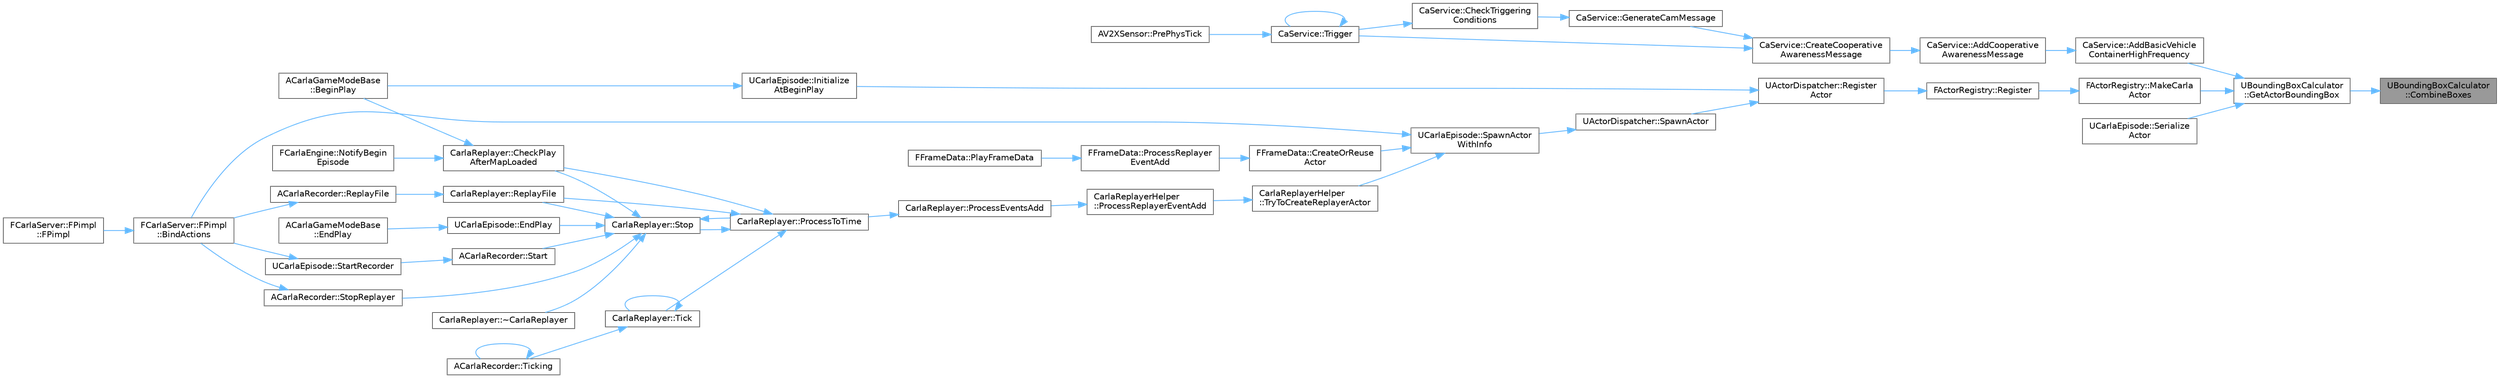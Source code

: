 digraph "UBoundingBoxCalculator::CombineBoxes"
{
 // INTERACTIVE_SVG=YES
 // LATEX_PDF_SIZE
  bgcolor="transparent";
  edge [fontname=Helvetica,fontsize=10,labelfontname=Helvetica,labelfontsize=10];
  node [fontname=Helvetica,fontsize=10,shape=box,height=0.2,width=0.4];
  rankdir="RL";
  Node1 [id="Node000001",label="UBoundingBoxCalculator\l::CombineBoxes",height=0.2,width=0.4,color="gray40", fillcolor="grey60", style="filled", fontcolor="black",tooltip=" "];
  Node1 -> Node2 [id="edge1_Node000001_Node000002",dir="back",color="steelblue1",style="solid",tooltip=" "];
  Node2 [id="Node000002",label="UBoundingBoxCalculator\l::GetActorBoundingBox",height=0.2,width=0.4,color="grey40", fillcolor="white", style="filled",URL="$df/d02/classUBoundingBoxCalculator.html#af7bad4e6896754f731f278a20ab7cbff",tooltip="Compute the bounding box of the given Carla actor."];
  Node2 -> Node3 [id="edge2_Node000002_Node000003",dir="back",color="steelblue1",style="solid",tooltip=" "];
  Node3 [id="Node000003",label="CaService::AddBasicVehicle\lContainerHighFrequency",height=0.2,width=0.4,color="grey40", fillcolor="white", style="filled",URL="$dc/d72/classCaService.html#aada5a11db167140445dd085b2f40a43a",tooltip=" "];
  Node3 -> Node4 [id="edge3_Node000003_Node000004",dir="back",color="steelblue1",style="solid",tooltip=" "];
  Node4 [id="Node000004",label="CaService::AddCooperative\lAwarenessMessage",height=0.2,width=0.4,color="grey40", fillcolor="white", style="filled",URL="$dc/d72/classCaService.html#af78a02cbfa27133b4682c7f99c3ed09e",tooltip=" "];
  Node4 -> Node5 [id="edge4_Node000004_Node000005",dir="back",color="steelblue1",style="solid",tooltip=" "];
  Node5 [id="Node000005",label="CaService::CreateCooperative\lAwarenessMessage",height=0.2,width=0.4,color="grey40", fillcolor="white", style="filled",URL="$dc/d72/classCaService.html#aeed10735fdfabc90def5dc5459636d57",tooltip=" "];
  Node5 -> Node6 [id="edge5_Node000005_Node000006",dir="back",color="steelblue1",style="solid",tooltip=" "];
  Node6 [id="Node000006",label="CaService::GenerateCamMessage",height=0.2,width=0.4,color="grey40", fillcolor="white", style="filled",URL="$dc/d72/classCaService.html#ac516ff7495bc32f142607fa3c18feb3e",tooltip=" "];
  Node6 -> Node7 [id="edge6_Node000006_Node000007",dir="back",color="steelblue1",style="solid",tooltip=" "];
  Node7 [id="Node000007",label="CaService::CheckTriggering\lConditions",height=0.2,width=0.4,color="grey40", fillcolor="white", style="filled",URL="$dc/d72/classCaService.html#af0c9631cf58c85f850d00d94180432c0",tooltip=" "];
  Node7 -> Node8 [id="edge7_Node000007_Node000008",dir="back",color="steelblue1",style="solid",tooltip=" "];
  Node8 [id="Node000008",label="CaService::Trigger",height=0.2,width=0.4,color="grey40", fillcolor="white", style="filled",URL="$dc/d72/classCaService.html#a3abeb3a2b3ed63c68a902475f3909b51",tooltip=" "];
  Node8 -> Node9 [id="edge8_Node000008_Node000009",dir="back",color="steelblue1",style="solid",tooltip=" "];
  Node9 [id="Node000009",label="AV2XSensor::PrePhysTick",height=0.2,width=0.4,color="grey40", fillcolor="white", style="filled",URL="$d3/dd4/classAV2XSensor.html#a48e67673a93165d20a70c95c44d9bb5b",tooltip=" "];
  Node8 -> Node8 [id="edge9_Node000008_Node000008",dir="back",color="steelblue1",style="solid",tooltip=" "];
  Node5 -> Node8 [id="edge10_Node000005_Node000008",dir="back",color="steelblue1",style="solid",tooltip=" "];
  Node2 -> Node10 [id="edge11_Node000002_Node000010",dir="back",color="steelblue1",style="solid",tooltip=" "];
  Node10 [id="Node000010",label="FActorRegistry::MakeCarla\lActor",height=0.2,width=0.4,color="grey40", fillcolor="white", style="filled",URL="$df/db5/classFActorRegistry.html#a225b72e853e82cfa99ae57ce596b8d76",tooltip=" "];
  Node10 -> Node11 [id="edge12_Node000010_Node000011",dir="back",color="steelblue1",style="solid",tooltip=" "];
  Node11 [id="Node000011",label="FActorRegistry::Register",height=0.2,width=0.4,color="grey40", fillcolor="white", style="filled",URL="$df/db5/classFActorRegistry.html#a6bd1983faa1a28db04d21cdd7fd49d2e",tooltip="Register the Actor in the database."];
  Node11 -> Node12 [id="edge13_Node000011_Node000012",dir="back",color="steelblue1",style="solid",tooltip=" "];
  Node12 [id="Node000012",label="UActorDispatcher::Register\lActor",height=0.2,width=0.4,color="grey40", fillcolor="white", style="filled",URL="$d7/d90/classUActorDispatcher.html#a709f954e759fc202b64ef129c83ad77c",tooltip="Register an actor that was not created using \"SpawnActor\" function but that should be kept in the reg..."];
  Node12 -> Node13 [id="edge14_Node000012_Node000013",dir="back",color="steelblue1",style="solid",tooltip=" "];
  Node13 [id="Node000013",label="UCarlaEpisode::Initialize\lAtBeginPlay",height=0.2,width=0.4,color="grey40", fillcolor="white", style="filled",URL="$dc/d84/classUCarlaEpisode.html#aa93ee8963c92ced93541166de457f5ff",tooltip=" "];
  Node13 -> Node14 [id="edge15_Node000013_Node000014",dir="back",color="steelblue1",style="solid",tooltip=" "];
  Node14 [id="Node000014",label="ACarlaGameModeBase\l::BeginPlay",height=0.2,width=0.4,color="grey40", fillcolor="white", style="filled",URL="$db/de5/classACarlaGameModeBase.html#a3909b055b351f69d7ad1e39a42e72e3d",tooltip=" "];
  Node12 -> Node15 [id="edge16_Node000012_Node000015",dir="back",color="steelblue1",style="solid",tooltip=" "];
  Node15 [id="Node000015",label="UActorDispatcher::SpawnActor",height=0.2,width=0.4,color="grey40", fillcolor="white", style="filled",URL="$d7/d90/classUActorDispatcher.html#aaeca5eeded6c2f193a445df02af113bd",tooltip="Spawns an actor based on ActorDescription at Transform."];
  Node15 -> Node16 [id="edge17_Node000015_Node000016",dir="back",color="steelblue1",style="solid",tooltip=" "];
  Node16 [id="Node000016",label="UCarlaEpisode::SpawnActor\lWithInfo",height=0.2,width=0.4,color="grey40", fillcolor="white", style="filled",URL="$dc/d84/classUCarlaEpisode.html#a84b234957cb3f3f24d3780d420410068",tooltip="Spawns an actor based on ActorDescription at Transform."];
  Node16 -> Node17 [id="edge18_Node000016_Node000017",dir="back",color="steelblue1",style="solid",tooltip=" "];
  Node17 [id="Node000017",label="FCarlaServer::FPimpl\l::BindActions",height=0.2,width=0.4,color="grey40", fillcolor="white", style="filled",URL="$d7/d97/classFCarlaServer_1_1FPimpl.html#a675a6b572112a21e8bc011dddfd0de86",tooltip=" "];
  Node17 -> Node18 [id="edge19_Node000017_Node000018",dir="back",color="steelblue1",style="solid",tooltip=" "];
  Node18 [id="Node000018",label="FCarlaServer::FPimpl\l::FPimpl",height=0.2,width=0.4,color="grey40", fillcolor="white", style="filled",URL="$d7/d97/classFCarlaServer_1_1FPimpl.html#ab9ff29fc81bd2f9a14677941c7f7b62d",tooltip=" "];
  Node16 -> Node19 [id="edge20_Node000016_Node000019",dir="back",color="steelblue1",style="solid",tooltip=" "];
  Node19 [id="Node000019",label="FFrameData::CreateOrReuse\lActor",height=0.2,width=0.4,color="grey40", fillcolor="white", style="filled",URL="$de/db4/classFFrameData.html#a1a36eaa480c6a680c42ad3a4af5452e9",tooltip=" "];
  Node19 -> Node20 [id="edge21_Node000019_Node000020",dir="back",color="steelblue1",style="solid",tooltip=" "];
  Node20 [id="Node000020",label="FFrameData::ProcessReplayer\lEventAdd",height=0.2,width=0.4,color="grey40", fillcolor="white", style="filled",URL="$de/db4/classFFrameData.html#acb9dd2fef7b2779243ef04116465155d",tooltip=" "];
  Node20 -> Node21 [id="edge22_Node000020_Node000021",dir="back",color="steelblue1",style="solid",tooltip=" "];
  Node21 [id="Node000021",label="FFrameData::PlayFrameData",height=0.2,width=0.4,color="grey40", fillcolor="white", style="filled",URL="$de/db4/classFFrameData.html#aa23cccda1659af6f10264e73a73c1e27",tooltip=" "];
  Node16 -> Node22 [id="edge23_Node000016_Node000022",dir="back",color="steelblue1",style="solid",tooltip=" "];
  Node22 [id="Node000022",label="CarlaReplayerHelper\l::TryToCreateReplayerActor",height=0.2,width=0.4,color="grey40", fillcolor="white", style="filled",URL="$d8/d27/classCarlaReplayerHelper.html#a12b09e8ccf752714a3114f9858c274e7",tooltip=" "];
  Node22 -> Node23 [id="edge24_Node000022_Node000023",dir="back",color="steelblue1",style="solid",tooltip=" "];
  Node23 [id="Node000023",label="CarlaReplayerHelper\l::ProcessReplayerEventAdd",height=0.2,width=0.4,color="grey40", fillcolor="white", style="filled",URL="$d8/d27/classCarlaReplayerHelper.html#ad2578fb20f971e6e27bd1895d8884e6d",tooltip=" "];
  Node23 -> Node24 [id="edge25_Node000023_Node000024",dir="back",color="steelblue1",style="solid",tooltip=" "];
  Node24 [id="Node000024",label="CarlaReplayer::ProcessEventsAdd",height=0.2,width=0.4,color="grey40", fillcolor="white", style="filled",URL="$dc/dc6/classCarlaReplayer.html#a929a7a4c79086339485caba9f6562c8e",tooltip=" "];
  Node24 -> Node25 [id="edge26_Node000024_Node000025",dir="back",color="steelblue1",style="solid",tooltip=" "];
  Node25 [id="Node000025",label="CarlaReplayer::ProcessToTime",height=0.2,width=0.4,color="grey40", fillcolor="white", style="filled",URL="$dc/dc6/classCarlaReplayer.html#ae0a5643d88257bdceb9e12d5c33194cb",tooltip=" "];
  Node25 -> Node26 [id="edge27_Node000025_Node000026",dir="back",color="steelblue1",style="solid",tooltip=" "];
  Node26 [id="Node000026",label="CarlaReplayer::CheckPlay\lAfterMapLoaded",height=0.2,width=0.4,color="grey40", fillcolor="white", style="filled",URL="$dc/dc6/classCarlaReplayer.html#ac70d3dbe1f79ffd25a695ec3bd2485e6",tooltip=" "];
  Node26 -> Node14 [id="edge28_Node000026_Node000014",dir="back",color="steelblue1",style="solid",tooltip=" "];
  Node26 -> Node27 [id="edge29_Node000026_Node000027",dir="back",color="steelblue1",style="solid",tooltip=" "];
  Node27 [id="Node000027",label="FCarlaEngine::NotifyBegin\lEpisode",height=0.2,width=0.4,color="grey40", fillcolor="white", style="filled",URL="$dc/d49/classFCarlaEngine.html#ab4c918e4d4855a26ab57c4bb79ad4645",tooltip=" "];
  Node25 -> Node28 [id="edge30_Node000025_Node000028",dir="back",color="steelblue1",style="solid",tooltip=" "];
  Node28 [id="Node000028",label="CarlaReplayer::ReplayFile",height=0.2,width=0.4,color="grey40", fillcolor="white", style="filled",URL="$dc/dc6/classCarlaReplayer.html#a480fd94fedc2367d7f7f58f17f3cd5a4",tooltip=" "];
  Node28 -> Node29 [id="edge31_Node000028_Node000029",dir="back",color="steelblue1",style="solid",tooltip=" "];
  Node29 [id="Node000029",label="ACarlaRecorder::ReplayFile",height=0.2,width=0.4,color="grey40", fillcolor="white", style="filled",URL="$dd/db9/classACarlaRecorder.html#a5dc891241c275eedcf6b1f189751520b",tooltip=" "];
  Node29 -> Node17 [id="edge32_Node000029_Node000017",dir="back",color="steelblue1",style="solid",tooltip=" "];
  Node25 -> Node30 [id="edge33_Node000025_Node000030",dir="back",color="steelblue1",style="solid",tooltip=" "];
  Node30 [id="Node000030",label="CarlaReplayer::Stop",height=0.2,width=0.4,color="grey40", fillcolor="white", style="filled",URL="$dc/dc6/classCarlaReplayer.html#af627917f2c95135fb11b59af4f65dbf7",tooltip=" "];
  Node30 -> Node26 [id="edge34_Node000030_Node000026",dir="back",color="steelblue1",style="solid",tooltip=" "];
  Node30 -> Node31 [id="edge35_Node000030_Node000031",dir="back",color="steelblue1",style="solid",tooltip=" "];
  Node31 [id="Node000031",label="UCarlaEpisode::EndPlay",height=0.2,width=0.4,color="grey40", fillcolor="white", style="filled",URL="$dc/d84/classUCarlaEpisode.html#a04380aa760fc6891f1c51cdbe7ddb856",tooltip=" "];
  Node31 -> Node32 [id="edge36_Node000031_Node000032",dir="back",color="steelblue1",style="solid",tooltip=" "];
  Node32 [id="Node000032",label="ACarlaGameModeBase\l::EndPlay",height=0.2,width=0.4,color="grey40", fillcolor="white", style="filled",URL="$db/de5/classACarlaGameModeBase.html#a8e61df047eac428453a627a6de9ace75",tooltip=" "];
  Node30 -> Node25 [id="edge37_Node000030_Node000025",dir="back",color="steelblue1",style="solid",tooltip=" "];
  Node30 -> Node28 [id="edge38_Node000030_Node000028",dir="back",color="steelblue1",style="solid",tooltip=" "];
  Node30 -> Node33 [id="edge39_Node000030_Node000033",dir="back",color="steelblue1",style="solid",tooltip=" "];
  Node33 [id="Node000033",label="ACarlaRecorder::Start",height=0.2,width=0.4,color="grey40", fillcolor="white", style="filled",URL="$dd/db9/classACarlaRecorder.html#aba719596bd56c72a39f902f6e9a5d290",tooltip=" "];
  Node33 -> Node34 [id="edge40_Node000033_Node000034",dir="back",color="steelblue1",style="solid",tooltip=" "];
  Node34 [id="Node000034",label="UCarlaEpisode::StartRecorder",height=0.2,width=0.4,color="grey40", fillcolor="white", style="filled",URL="$dc/d84/classUCarlaEpisode.html#a1059ce6d102804115b3243de46d46bec",tooltip=" "];
  Node34 -> Node17 [id="edge41_Node000034_Node000017",dir="back",color="steelblue1",style="solid",tooltip=" "];
  Node30 -> Node35 [id="edge42_Node000030_Node000035",dir="back",color="steelblue1",style="solid",tooltip=" "];
  Node35 [id="Node000035",label="ACarlaRecorder::StopReplayer",height=0.2,width=0.4,color="grey40", fillcolor="white", style="filled",URL="$dd/db9/classACarlaRecorder.html#a33fb5180defd8c9c1d3063eff52c7a37",tooltip=" "];
  Node35 -> Node17 [id="edge43_Node000035_Node000017",dir="back",color="steelblue1",style="solid",tooltip=" "];
  Node30 -> Node36 [id="edge44_Node000030_Node000036",dir="back",color="steelblue1",style="solid",tooltip=" "];
  Node36 [id="Node000036",label="CarlaReplayer::~CarlaReplayer",height=0.2,width=0.4,color="grey40", fillcolor="white", style="filled",URL="$dc/dc6/classCarlaReplayer.html#a6dadadd7719c5e660d2e3d99b22f5961",tooltip=" "];
  Node25 -> Node37 [id="edge45_Node000025_Node000037",dir="back",color="steelblue1",style="solid",tooltip=" "];
  Node37 [id="Node000037",label="CarlaReplayer::Tick",height=0.2,width=0.4,color="grey40", fillcolor="white", style="filled",URL="$dc/dc6/classCarlaReplayer.html#a4aeceb13aaa5dfcbf3ee42d7582262a4",tooltip=" "];
  Node37 -> Node37 [id="edge46_Node000037_Node000037",dir="back",color="steelblue1",style="solid",tooltip=" "];
  Node37 -> Node38 [id="edge47_Node000037_Node000038",dir="back",color="steelblue1",style="solid",tooltip=" "];
  Node38 [id="Node000038",label="ACarlaRecorder::Ticking",height=0.2,width=0.4,color="grey40", fillcolor="white", style="filled",URL="$dd/db9/classACarlaRecorder.html#a1074f19dfe5b16a9e10b24ef35b26abc",tooltip=" "];
  Node38 -> Node38 [id="edge48_Node000038_Node000038",dir="back",color="steelblue1",style="solid",tooltip=" "];
  Node2 -> Node39 [id="edge49_Node000002_Node000039",dir="back",color="steelblue1",style="solid",tooltip=" "];
  Node39 [id="Node000039",label="UCarlaEpisode::Serialize\lActor",height=0.2,width=0.4,color="grey40", fillcolor="white", style="filled",URL="$dc/d84/classUCarlaEpisode.html#aca980479601c1b238b3aea865562e42a",tooltip="Create a serializable object describing the actor."];
}
